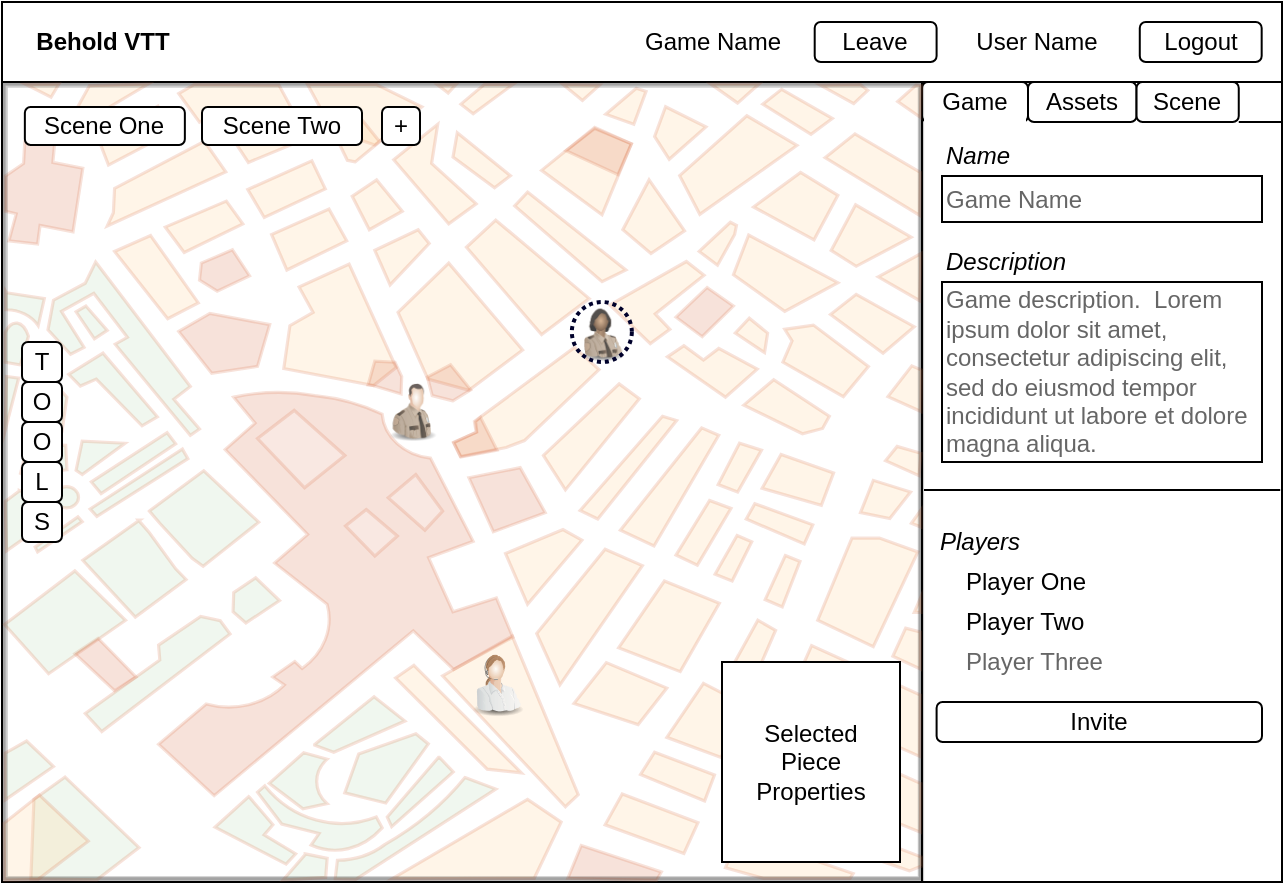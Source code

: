 <mxfile version="24.7.17">
  <diagram name="Page-1" id="03018318-947c-dd8e-b7a3-06fadd420f32">
    <mxGraphModel dx="1030" dy="580" grid="1" gridSize="10" guides="1" tooltips="1" connect="1" arrows="1" fold="1" page="0" pageScale="1" pageWidth="1100" pageHeight="850" background="none" math="0" shadow="0">
      <root>
        <mxCell id="0" />
        <mxCell id="1" parent="0" />
        <mxCell id="a_xUBQwBy6rDpvlgd22E-41" value="" style="group;opacity=50;" parent="1" vertex="1" connectable="0">
          <mxGeometry x="20" y="120" width="640" height="440" as="geometry" />
        </mxCell>
        <mxCell id="a_xUBQwBy6rDpvlgd22E-2" value="" style="rounded=0;whiteSpace=wrap;html=1;" parent="a_xUBQwBy6rDpvlgd22E-41" vertex="1">
          <mxGeometry width="640" height="440" as="geometry" />
        </mxCell>
        <mxCell id="a_xUBQwBy6rDpvlgd22E-4" value="" style="rounded=0;whiteSpace=wrap;html=1;" parent="a_xUBQwBy6rDpvlgd22E-41" vertex="1">
          <mxGeometry width="640" height="40" as="geometry" />
        </mxCell>
        <mxCell id="a_xUBQwBy6rDpvlgd22E-5" value="Logout" style="rounded=1;whiteSpace=wrap;html=1;" parent="a_xUBQwBy6rDpvlgd22E-41" vertex="1">
          <mxGeometry x="568.889" y="10" width="60.952" height="20" as="geometry" />
        </mxCell>
        <mxCell id="a_xUBQwBy6rDpvlgd22E-6" value="Behold VTT" style="text;html=1;align=center;verticalAlign=middle;whiteSpace=wrap;rounded=0;fontStyle=1" parent="a_xUBQwBy6rDpvlgd22E-41" vertex="1">
          <mxGeometry x="10.159" y="5" width="81.27" height="30" as="geometry" />
        </mxCell>
        <mxCell id="a_xUBQwBy6rDpvlgd22E-7" value="User Name" style="text;html=1;align=center;verticalAlign=middle;whiteSpace=wrap;rounded=0;" parent="a_xUBQwBy6rDpvlgd22E-41" vertex="1">
          <mxGeometry x="477.46" y="5" width="81.27" height="30" as="geometry" />
        </mxCell>
        <mxCell id="a_xUBQwBy6rDpvlgd22E-39" value="Game Name" style="text;html=1;align=center;verticalAlign=middle;whiteSpace=wrap;rounded=0;" parent="a_xUBQwBy6rDpvlgd22E-41" vertex="1">
          <mxGeometry x="314.921" y="5" width="81.27" height="30" as="geometry" />
        </mxCell>
        <mxCell id="a_xUBQwBy6rDpvlgd22E-40" value="Leave" style="rounded=1;whiteSpace=wrap;html=1;" parent="a_xUBQwBy6rDpvlgd22E-41" vertex="1">
          <mxGeometry x="406.349" y="10" width="60.952" height="20" as="geometry" />
        </mxCell>
        <mxCell id="iOlVBHZvp6bPq2AkOOY4-1" value="" style="rounded=0;whiteSpace=wrap;html=1;" vertex="1" parent="a_xUBQwBy6rDpvlgd22E-41">
          <mxGeometry x="460" y="40" width="180" height="400" as="geometry" />
        </mxCell>
        <mxCell id="iOlVBHZvp6bPq2AkOOY4-5" value="Game" style="rounded=1;whiteSpace=wrap;html=1;" vertex="1" parent="a_xUBQwBy6rDpvlgd22E-41">
          <mxGeometry x="460" y="40" width="53" height="20" as="geometry" />
        </mxCell>
        <mxCell id="iOlVBHZvp6bPq2AkOOY4-16" value="Assets" style="rounded=1;whiteSpace=wrap;html=1;" vertex="1" parent="a_xUBQwBy6rDpvlgd22E-41">
          <mxGeometry x="513" y="40" width="54.27" height="20" as="geometry" />
        </mxCell>
        <mxCell id="iOlVBHZvp6bPq2AkOOY4-17" value="Scene" style="rounded=1;whiteSpace=wrap;html=1;" vertex="1" parent="a_xUBQwBy6rDpvlgd22E-41">
          <mxGeometry x="567.27" y="40" width="51.11" height="20" as="geometry" />
        </mxCell>
        <mxCell id="iOlVBHZvp6bPq2AkOOY4-19" value="" style="rounded=0;whiteSpace=wrap;html=1;strokeColor=none;" vertex="1" parent="a_xUBQwBy6rDpvlgd22E-41">
          <mxGeometry x="461" y="57" width="51" height="10" as="geometry" />
        </mxCell>
        <mxCell id="iOlVBHZvp6bPq2AkOOY4-48" value="" style="verticalLabelPosition=bottom;shadow=0;dashed=0;align=center;html=1;verticalAlign=top;strokeWidth=1;shape=mxgraph.mockup.misc.map;strokeColor=none;opacity=20;" vertex="1" parent="a_xUBQwBy6rDpvlgd22E-41">
          <mxGeometry x="1" y="41" width="460" height="399" as="geometry" />
        </mxCell>
        <mxCell id="iOlVBHZvp6bPq2AkOOY4-47" value="" style="group" vertex="1" connectable="0" parent="a_xUBQwBy6rDpvlgd22E-41">
          <mxGeometry x="10" y="170" width="20" height="100" as="geometry" />
        </mxCell>
        <mxCell id="iOlVBHZvp6bPq2AkOOY4-42" value="T" style="rounded=1;whiteSpace=wrap;html=1;" vertex="1" parent="iOlVBHZvp6bPq2AkOOY4-47">
          <mxGeometry width="20" height="20" as="geometry" />
        </mxCell>
        <mxCell id="iOlVBHZvp6bPq2AkOOY4-43" value="O" style="rounded=1;whiteSpace=wrap;html=1;" vertex="1" parent="iOlVBHZvp6bPq2AkOOY4-47">
          <mxGeometry y="20" width="20" height="20" as="geometry" />
        </mxCell>
        <mxCell id="iOlVBHZvp6bPq2AkOOY4-44" value="O" style="rounded=1;whiteSpace=wrap;html=1;" vertex="1" parent="iOlVBHZvp6bPq2AkOOY4-47">
          <mxGeometry y="40" width="20" height="20" as="geometry" />
        </mxCell>
        <mxCell id="iOlVBHZvp6bPq2AkOOY4-45" value="L" style="rounded=1;whiteSpace=wrap;html=1;" vertex="1" parent="iOlVBHZvp6bPq2AkOOY4-47">
          <mxGeometry y="60" width="20" height="20" as="geometry" />
        </mxCell>
        <mxCell id="iOlVBHZvp6bPq2AkOOY4-46" value="S" style="rounded=1;whiteSpace=wrap;html=1;" vertex="1" parent="iOlVBHZvp6bPq2AkOOY4-47">
          <mxGeometry y="80" width="20" height="20" as="geometry" />
        </mxCell>
        <mxCell id="iOlVBHZvp6bPq2AkOOY4-49" value="Scene One" style="rounded=1;whiteSpace=wrap;html=1;" vertex="1" parent="a_xUBQwBy6rDpvlgd22E-41">
          <mxGeometry x="11.43" y="52.5" width="80" height="19" as="geometry" />
        </mxCell>
        <mxCell id="iOlVBHZvp6bPq2AkOOY4-71" value="Scene Two" style="rounded=1;whiteSpace=wrap;html=1;" vertex="1" parent="a_xUBQwBy6rDpvlgd22E-41">
          <mxGeometry x="100" y="52.5" width="80" height="19" as="geometry" />
        </mxCell>
        <mxCell id="iOlVBHZvp6bPq2AkOOY4-72" value="+" style="rounded=1;whiteSpace=wrap;html=1;" vertex="1" parent="a_xUBQwBy6rDpvlgd22E-41">
          <mxGeometry x="190" y="52.5" width="19" height="19" as="geometry" />
        </mxCell>
        <mxCell id="iOlVBHZvp6bPq2AkOOY4-74" value="" style="image;html=1;image=img/lib/clip_art/people/Security_Man_128x128.png;opacity=75;" vertex="1" parent="a_xUBQwBy6rDpvlgd22E-41">
          <mxGeometry x="190" y="190" width="31" height="30" as="geometry" />
        </mxCell>
        <mxCell id="iOlVBHZvp6bPq2AkOOY4-75" value="" style="image;html=1;image=img/lib/clip_art/people/Security_Woman_Black_128x128.png;opacity=75;" vertex="1" parent="a_xUBQwBy6rDpvlgd22E-41">
          <mxGeometry x="284.92" y="150" width="30" height="30" as="geometry" />
        </mxCell>
        <mxCell id="iOlVBHZvp6bPq2AkOOY4-76" value="" style="image;html=1;image=img/lib/clip_art/people/Telesales_Woman_128x128.png;opacity=75;" vertex="1" parent="a_xUBQwBy6rDpvlgd22E-41">
          <mxGeometry x="230" y="320" width="35" height="40" as="geometry" />
        </mxCell>
        <mxCell id="iOlVBHZvp6bPq2AkOOY4-77" value="Selected&lt;br&gt;Piece&lt;br&gt;Properties" style="rounded=0;whiteSpace=wrap;html=1;" vertex="1" parent="a_xUBQwBy6rDpvlgd22E-41">
          <mxGeometry x="360" y="330" width="89" height="100" as="geometry" />
        </mxCell>
        <mxCell id="iOlVBHZvp6bPq2AkOOY4-78" value="" style="ellipse;whiteSpace=wrap;html=1;aspect=fixed;fillColor=none;strokeColor=#00012B;strokeWidth=2;dashed=1;dashPattern=1 1;" vertex="1" parent="a_xUBQwBy6rDpvlgd22E-41">
          <mxGeometry x="284.92" y="150" width="30" height="30" as="geometry" />
        </mxCell>
        <mxCell id="iOlVBHZvp6bPq2AkOOY4-85" value="Name" style="text;html=1;align=left;verticalAlign=middle;whiteSpace=wrap;rounded=0;fontStyle=2" vertex="1" parent="a_xUBQwBy6rDpvlgd22E-41">
          <mxGeometry x="470" y="67" width="160" height="20" as="geometry" />
        </mxCell>
        <mxCell id="iOlVBHZvp6bPq2AkOOY4-86" value="Game Name" style="rounded=0;whiteSpace=wrap;html=1;align=left;fontColor=#666666;" vertex="1" parent="a_xUBQwBy6rDpvlgd22E-41">
          <mxGeometry x="470" y="87" width="160" height="23" as="geometry" />
        </mxCell>
        <mxCell id="iOlVBHZvp6bPq2AkOOY4-87" value="Description" style="text;html=1;align=left;verticalAlign=middle;whiteSpace=wrap;rounded=0;fontStyle=2" vertex="1" parent="a_xUBQwBy6rDpvlgd22E-41">
          <mxGeometry x="470" y="120" width="160" height="20" as="geometry" />
        </mxCell>
        <mxCell id="iOlVBHZvp6bPq2AkOOY4-88" value="Game description.&amp;nbsp; Lorem ipsum dolor sit amet, consectetur adipiscing elit, sed do eiusmod tempor incididunt ut labore et dolore magna aliqua." style="rounded=0;whiteSpace=wrap;html=1;align=left;fontColor=#666666;" vertex="1" parent="a_xUBQwBy6rDpvlgd22E-41">
          <mxGeometry x="470" y="140" width="160" height="90" as="geometry" />
        </mxCell>
        <mxCell id="iOlVBHZvp6bPq2AkOOY4-89" value="Players" style="text;html=1;align=left;verticalAlign=middle;whiteSpace=wrap;rounded=0;fontStyle=2" vertex="1" parent="a_xUBQwBy6rDpvlgd22E-41">
          <mxGeometry x="467.3" y="260" width="160" height="20" as="geometry" />
        </mxCell>
        <mxCell id="iOlVBHZvp6bPq2AkOOY4-90" value="Player One" style="text;html=1;align=left;verticalAlign=middle;whiteSpace=wrap;rounded=0;fontStyle=0" vertex="1" parent="a_xUBQwBy6rDpvlgd22E-41">
          <mxGeometry x="480" y="280" width="147.3" height="20" as="geometry" />
        </mxCell>
        <mxCell id="iOlVBHZvp6bPq2AkOOY4-91" value="" style="endArrow=none;html=1;rounded=0;entryX=0.995;entryY=0.51;entryDx=0;entryDy=0;entryPerimeter=0;" edge="1" parent="a_xUBQwBy6rDpvlgd22E-41" target="iOlVBHZvp6bPq2AkOOY4-1">
          <mxGeometry width="50" height="50" relative="1" as="geometry">
            <mxPoint x="461" y="244" as="sourcePoint" />
            <mxPoint x="750" y="210" as="targetPoint" />
          </mxGeometry>
        </mxCell>
        <mxCell id="iOlVBHZvp6bPq2AkOOY4-92" value="Player Two" style="text;html=1;align=left;verticalAlign=middle;whiteSpace=wrap;rounded=0;fontStyle=0" vertex="1" parent="a_xUBQwBy6rDpvlgd22E-41">
          <mxGeometry x="480" y="300" width="147.3" height="20" as="geometry" />
        </mxCell>
        <mxCell id="iOlVBHZvp6bPq2AkOOY4-93" value="Player Three" style="text;html=1;align=left;verticalAlign=middle;whiteSpace=wrap;rounded=0;fontStyle=0;fontColor=#666666;" vertex="1" parent="a_xUBQwBy6rDpvlgd22E-41">
          <mxGeometry x="480" y="320" width="147.3" height="20" as="geometry" />
        </mxCell>
        <mxCell id="iOlVBHZvp6bPq2AkOOY4-94" value="Invite" style="rounded=1;whiteSpace=wrap;html=1;" vertex="1" parent="a_xUBQwBy6rDpvlgd22E-41">
          <mxGeometry x="467.3" y="350" width="162.7" height="20" as="geometry" />
        </mxCell>
        <mxCell id="iOlVBHZvp6bPq2AkOOY4-20" value="" style="endArrow=none;html=1;rounded=0;exitX=1;exitY=1;exitDx=0;exitDy=0;" edge="1" parent="1" source="iOlVBHZvp6bPq2AkOOY4-17">
          <mxGeometry width="50" height="50" relative="1" as="geometry">
            <mxPoint x="710" y="220" as="sourcePoint" />
            <mxPoint x="660" y="180" as="targetPoint" />
          </mxGeometry>
        </mxCell>
      </root>
    </mxGraphModel>
  </diagram>
</mxfile>
